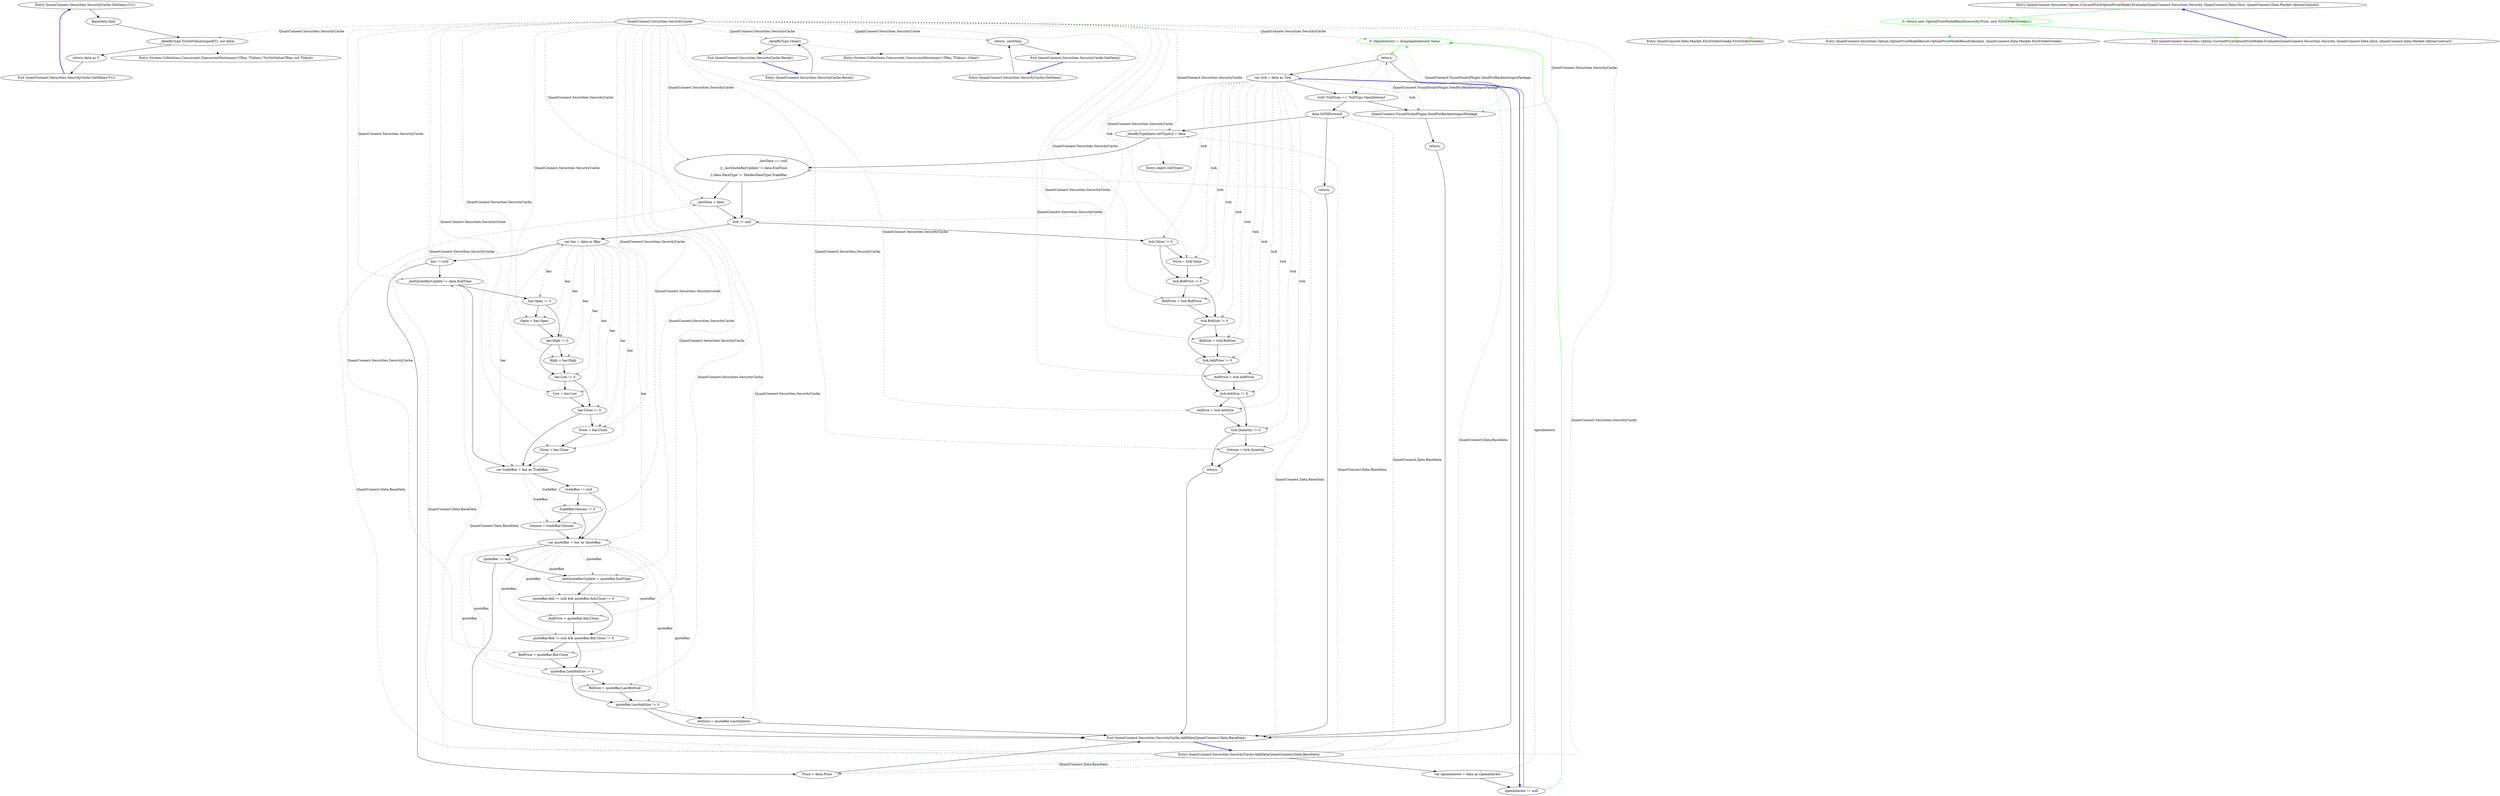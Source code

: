digraph  {
m2_61 [cluster="QuantConnect.Securities.SecurityCache.GetData<T>()", file="SendForBacktestingcsPackage.cs", label="Entry QuantConnect.Securities.SecurityCache.GetData<T>()", span="196-196"];
m2_62 [cluster="QuantConnect.Securities.SecurityCache.GetData<T>()", file="SendForBacktestingcsPackage.cs", label="BaseData data", span="199-199"];
m2_63 [cluster="QuantConnect.Securities.SecurityCache.GetData<T>()", file="SendForBacktestingcsPackage.cs", label="_dataByType.TryGetValue(typeof(T), out data)", span="200-200"];
m2_64 [cluster="QuantConnect.Securities.SecurityCache.GetData<T>()", file="SendForBacktestingcsPackage.cs", label="return data as T;", span="201-201"];
m2_65 [cluster="QuantConnect.Securities.SecurityCache.GetData<T>()", file="SendForBacktestingcsPackage.cs", label="Exit QuantConnect.Securities.SecurityCache.GetData<T>()", span="196-196"];
m2_2 [cluster="QuantConnect.Securities.SecurityCache.AddData(QuantConnect.Data.BaseData)", file="SendForBacktestingcsPackage.cs", label="openInterest != null", span="101-101"];
m2_3 [cluster="QuantConnect.Securities.SecurityCache.AddData(QuantConnect.Data.BaseData)", color=green, community=0, file="SendForBacktestingcsPackage.cs", label="0: OpenInterest = (long)openInterest.Value", span="103-103"];
m2_4 [cluster="QuantConnect.Securities.SecurityCache.AddData(QuantConnect.Data.BaseData)", file="SendForBacktestingcsPackage.cs", label="return;", span="104-104"];
m2_5 [cluster="QuantConnect.Securities.SecurityCache.AddData(QuantConnect.Data.BaseData)", file="SendForBacktestingcsPackage.cs", label="var tick = data as Tick", span="107-107"];
m2_6 [cluster="QuantConnect.Securities.SecurityCache.AddData(QuantConnect.Data.BaseData)", file="SendForBacktestingcsPackage.cs", label="tick?.TickType == TickType.OpenInterest", span="108-108"];
m2_57 [cluster="object.GetType()", file="SendForBacktestingcsPackage.cs", label="Entry object.GetType()", span="0-0"];
m2_67 [cluster="QuantConnect.Securities.SecurityCache.Reset()", file="SendForBacktestingcsPackage.cs", label="Entry QuantConnect.Securities.SecurityCache.Reset()", span="207-207"];
m2_68 [cluster="QuantConnect.Securities.SecurityCache.Reset()", file="SendForBacktestingcsPackage.cs", label="_dataByType.Clear()", span="209-209"];
m2_69 [cluster="QuantConnect.Securities.SecurityCache.Reset()", file="SendForBacktestingcsPackage.cs", label="Exit QuantConnect.Securities.SecurityCache.Reset()", span="207-207"];
m2_70 [cluster="System.Collections.Concurrent.ConcurrentDictionary<TKey, TValue>.Clear()", file="SendForBacktestingcsPackage.cs", label="Entry System.Collections.Concurrent.ConcurrentDictionary<TKey, TValue>.Clear()", span="0-0"];
m2_58 [cluster="QuantConnect.Securities.SecurityCache.GetData()", file="SendForBacktestingcsPackage.cs", label="Entry QuantConnect.Securities.SecurityCache.GetData()", span="186-186"];
m2_59 [cluster="QuantConnect.Securities.SecurityCache.GetData()", file="SendForBacktestingcsPackage.cs", label="return _lastData;", span="188-188"];
m2_60 [cluster="QuantConnect.Securities.SecurityCache.GetData()", file="SendForBacktestingcsPackage.cs", label="Exit QuantConnect.Securities.SecurityCache.GetData()", span="186-186"];
m2_0 [cluster="QuantConnect.Securities.SecurityCache.AddData(QuantConnect.Data.BaseData)", file="SendForBacktestingcsPackage.cs", label="Entry QuantConnect.Securities.SecurityCache.AddData(QuantConnect.Data.BaseData)", span="98-98"];
m2_1 [cluster="QuantConnect.Securities.SecurityCache.AddData(QuantConnect.Data.BaseData)", file="SendForBacktestingcsPackage.cs", label="var openInterest = data as OpenInterest", span="100-100"];
m2_9 [cluster="QuantConnect.Securities.SecurityCache.AddData(QuantConnect.Data.BaseData)", file="SendForBacktestingcsPackage.cs", label="data.IsFillForward", span="115-115"];
m2_11 [cluster="QuantConnect.Securities.SecurityCache.AddData(QuantConnect.Data.BaseData)", file="SendForBacktestingcsPackage.cs", label="_dataByType[data.GetType()] = data", span="118-118"];
m2_12 [cluster="QuantConnect.Securities.SecurityCache.AddData(QuantConnect.Data.BaseData)", file="SendForBacktestingcsPackage.cs", label="_lastData == null\r\n              || _lastQuoteBarUpdate != data.EndTime\r\n              || data.DataType != MarketDataType.TradeBar", span="123-125"];
m2_13 [cluster="QuantConnect.Securities.SecurityCache.AddData(QuantConnect.Data.BaseData)", file="SendForBacktestingcsPackage.cs", label="_lastData = data", span="127-127"];
m2_28 [cluster="QuantConnect.Securities.SecurityCache.AddData(QuantConnect.Data.BaseData)", file="SendForBacktestingcsPackage.cs", label="var bar = data as IBar", span="145-145"];
m2_30 [cluster="QuantConnect.Securities.SecurityCache.AddData(QuantConnect.Data.BaseData)", file="SendForBacktestingcsPackage.cs", label="_lastQuoteBarUpdate != data.EndTime", span="148-148"];
m2_55 [cluster="QuantConnect.Securities.SecurityCache.AddData(QuantConnect.Data.BaseData)", file="SendForBacktestingcsPackage.cs", label="Price = data.Price", span="178-178"];
m2_7 [cluster="QuantConnect.Securities.SecurityCache.AddData(QuantConnect.Data.BaseData)", file="SendForBacktestingcsPackage.cs", label="QuantConnect.VisualStudioPlugin.SendForBacktestingcsPackage", span=""];
m2_14 [cluster="QuantConnect.Securities.SecurityCache.AddData(QuantConnect.Data.BaseData)", file="SendForBacktestingcsPackage.cs", label="tick != null", span="130-130"];
m2_15 [cluster="QuantConnect.Securities.SecurityCache.AddData(QuantConnect.Data.BaseData)", file="SendForBacktestingcsPackage.cs", label="tick.Value != 0", span="132-132"];
m2_16 [cluster="QuantConnect.Securities.SecurityCache.AddData(QuantConnect.Data.BaseData)", file="SendForBacktestingcsPackage.cs", label="Price = tick.Value", span="132-132"];
m2_17 [cluster="QuantConnect.Securities.SecurityCache.AddData(QuantConnect.Data.BaseData)", file="SendForBacktestingcsPackage.cs", label="tick.BidPrice != 0", span="134-134"];
m2_18 [cluster="QuantConnect.Securities.SecurityCache.AddData(QuantConnect.Data.BaseData)", file="SendForBacktestingcsPackage.cs", label="BidPrice = tick.BidPrice", span="134-134"];
m2_19 [cluster="QuantConnect.Securities.SecurityCache.AddData(QuantConnect.Data.BaseData)", file="SendForBacktestingcsPackage.cs", label="tick.BidSize != 0", span="135-135"];
m2_20 [cluster="QuantConnect.Securities.SecurityCache.AddData(QuantConnect.Data.BaseData)", file="SendForBacktestingcsPackage.cs", label="BidSize = tick.BidSize", span="135-135"];
m2_21 [cluster="QuantConnect.Securities.SecurityCache.AddData(QuantConnect.Data.BaseData)", file="SendForBacktestingcsPackage.cs", label="tick.AskPrice != 0", span="137-137"];
m2_22 [cluster="QuantConnect.Securities.SecurityCache.AddData(QuantConnect.Data.BaseData)", file="SendForBacktestingcsPackage.cs", label="AskPrice = tick.AskPrice", span="137-137"];
m2_23 [cluster="QuantConnect.Securities.SecurityCache.AddData(QuantConnect.Data.BaseData)", file="SendForBacktestingcsPackage.cs", label="tick.AskSize != 0", span="138-138"];
m2_24 [cluster="QuantConnect.Securities.SecurityCache.AddData(QuantConnect.Data.BaseData)", file="SendForBacktestingcsPackage.cs", label="AskSize = tick.AskSize", span="138-138"];
m2_25 [cluster="QuantConnect.Securities.SecurityCache.AddData(QuantConnect.Data.BaseData)", file="SendForBacktestingcsPackage.cs", label="tick.Quantity != 0", span="140-140"];
m2_26 [cluster="QuantConnect.Securities.SecurityCache.AddData(QuantConnect.Data.BaseData)", file="SendForBacktestingcsPackage.cs", label="Volume = tick.Quantity", span="140-140"];
m2_8 [cluster="QuantConnect.Securities.SecurityCache.AddData(QuantConnect.Data.BaseData)", file="SendForBacktestingcsPackage.cs", label="return;", span="111-111"];
m2_10 [cluster="QuantConnect.Securities.SecurityCache.AddData(QuantConnect.Data.BaseData)", file="SendForBacktestingcsPackage.cs", label="return;", span="115-115"];
m2_27 [cluster="QuantConnect.Securities.SecurityCache.AddData(QuantConnect.Data.BaseData)", file="SendForBacktestingcsPackage.cs", label="return;", span="142-142"];
m2_29 [cluster="QuantConnect.Securities.SecurityCache.AddData(QuantConnect.Data.BaseData)", file="SendForBacktestingcsPackage.cs", label="bar != null", span="146-146"];
m2_31 [cluster="QuantConnect.Securities.SecurityCache.AddData(QuantConnect.Data.BaseData)", file="SendForBacktestingcsPackage.cs", label="bar.Open != 0", span="150-150"];
m2_32 [cluster="QuantConnect.Securities.SecurityCache.AddData(QuantConnect.Data.BaseData)", file="SendForBacktestingcsPackage.cs", label="Open = bar.Open", span="150-150"];
m2_33 [cluster="QuantConnect.Securities.SecurityCache.AddData(QuantConnect.Data.BaseData)", file="SendForBacktestingcsPackage.cs", label="bar.High != 0", span="151-151"];
m2_34 [cluster="QuantConnect.Securities.SecurityCache.AddData(QuantConnect.Data.BaseData)", file="SendForBacktestingcsPackage.cs", label="High = bar.High", span="151-151"];
m2_35 [cluster="QuantConnect.Securities.SecurityCache.AddData(QuantConnect.Data.BaseData)", file="SendForBacktestingcsPackage.cs", label="bar.Low != 0", span="152-152"];
m2_36 [cluster="QuantConnect.Securities.SecurityCache.AddData(QuantConnect.Data.BaseData)", file="SendForBacktestingcsPackage.cs", label="Low = bar.Low", span="152-152"];
m2_37 [cluster="QuantConnect.Securities.SecurityCache.AddData(QuantConnect.Data.BaseData)", file="SendForBacktestingcsPackage.cs", label="bar.Close != 0", span="153-153"];
m2_38 [cluster="QuantConnect.Securities.SecurityCache.AddData(QuantConnect.Data.BaseData)", file="SendForBacktestingcsPackage.cs", label="Price = bar.Close", span="155-155"];
m2_39 [cluster="QuantConnect.Securities.SecurityCache.AddData(QuantConnect.Data.BaseData)", file="SendForBacktestingcsPackage.cs", label="Close = bar.Close", span="156-156"];
m2_40 [cluster="QuantConnect.Securities.SecurityCache.AddData(QuantConnect.Data.BaseData)", file="SendForBacktestingcsPackage.cs", label="var tradeBar = bar as TradeBar", span="160-160"];
m2_44 [cluster="QuantConnect.Securities.SecurityCache.AddData(QuantConnect.Data.BaseData)", file="SendForBacktestingcsPackage.cs", label="var quoteBar = bar as QuoteBar", span="166-166"];
m2_41 [cluster="QuantConnect.Securities.SecurityCache.AddData(QuantConnect.Data.BaseData)", file="SendForBacktestingcsPackage.cs", label="tradeBar != null", span="161-161"];
m2_42 [cluster="QuantConnect.Securities.SecurityCache.AddData(QuantConnect.Data.BaseData)", file="SendForBacktestingcsPackage.cs", label="tradeBar.Volume != 0", span="163-163"];
m2_43 [cluster="QuantConnect.Securities.SecurityCache.AddData(QuantConnect.Data.BaseData)", file="SendForBacktestingcsPackage.cs", label="Volume = tradeBar.Volume", span="163-163"];
m2_45 [cluster="QuantConnect.Securities.SecurityCache.AddData(QuantConnect.Data.BaseData)", file="SendForBacktestingcsPackage.cs", label="quoteBar != null", span="167-167"];
m2_46 [cluster="QuantConnect.Securities.SecurityCache.AddData(QuantConnect.Data.BaseData)", file="SendForBacktestingcsPackage.cs", label="_lastQuoteBarUpdate = quoteBar.EndTime", span="169-169"];
m2_47 [cluster="QuantConnect.Securities.SecurityCache.AddData(QuantConnect.Data.BaseData)", file="SendForBacktestingcsPackage.cs", label="quoteBar.Ask != null && quoteBar.Ask.Close != 0", span="170-170"];
m2_48 [cluster="QuantConnect.Securities.SecurityCache.AddData(QuantConnect.Data.BaseData)", file="SendForBacktestingcsPackage.cs", label="AskPrice = quoteBar.Ask.Close", span="170-170"];
m2_49 [cluster="QuantConnect.Securities.SecurityCache.AddData(QuantConnect.Data.BaseData)", file="SendForBacktestingcsPackage.cs", label="quoteBar.Bid != null && quoteBar.Bid.Close != 0", span="171-171"];
m2_50 [cluster="QuantConnect.Securities.SecurityCache.AddData(QuantConnect.Data.BaseData)", file="SendForBacktestingcsPackage.cs", label="BidPrice = quoteBar.Bid.Close", span="171-171"];
m2_51 [cluster="QuantConnect.Securities.SecurityCache.AddData(QuantConnect.Data.BaseData)", file="SendForBacktestingcsPackage.cs", label="quoteBar.LastBidSize != 0", span="172-172"];
m2_52 [cluster="QuantConnect.Securities.SecurityCache.AddData(QuantConnect.Data.BaseData)", file="SendForBacktestingcsPackage.cs", label="BidSize = quoteBar.LastBidSize", span="172-172"];
m2_53 [cluster="QuantConnect.Securities.SecurityCache.AddData(QuantConnect.Data.BaseData)", file="SendForBacktestingcsPackage.cs", label="quoteBar.LastAskSize != 0", span="173-173"];
m2_54 [cluster="QuantConnect.Securities.SecurityCache.AddData(QuantConnect.Data.BaseData)", file="SendForBacktestingcsPackage.cs", label="AskSize = quoteBar.LastAskSize", span="173-173"];
m2_56 [cluster="QuantConnect.Securities.SecurityCache.AddData(QuantConnect.Data.BaseData)", file="SendForBacktestingcsPackage.cs", label="Exit QuantConnect.Securities.SecurityCache.AddData(QuantConnect.Data.BaseData)", span="98-98"];
m2_66 [cluster="System.Collections.Concurrent.ConcurrentDictionary<TKey, TValue>.TryGetValue(TKey, out TValue)", file="SendForBacktestingcsPackage.cs", label="Entry System.Collections.Concurrent.ConcurrentDictionary<TKey, TValue>.TryGetValue(TKey, out TValue)", span="0-0"];
m2_71 [file="SendForBacktestingcsPackage.cs", label="QuantConnect.Securities.SecurityCache", span=""];
m3_0 [cluster="QuantConnect.Securities.Option.CurrentPriceOptionPriceModel.Evaluate(QuantConnect.Securities.Security, QuantConnect.Data.Slice, QuantConnect.Data.Market.OptionContract)", file="SolutionExplorerMenuCommand.cs", label="Entry QuantConnect.Securities.Option.CurrentPriceOptionPriceModel.Evaluate(QuantConnect.Securities.Security, QuantConnect.Data.Slice, QuantConnect.Data.Market.OptionContract)", span="37-37"];
m3_1 [cluster="QuantConnect.Securities.Option.CurrentPriceOptionPriceModel.Evaluate(QuantConnect.Securities.Security, QuantConnect.Data.Slice, QuantConnect.Data.Market.OptionContract)", color=green, community=0, file="SolutionExplorerMenuCommand.cs", label="0: return new OptionPriceModelResult(security.Price, new FirstOrderGreeks());", span="39-39"];
m3_2 [cluster="QuantConnect.Securities.Option.CurrentPriceOptionPriceModel.Evaluate(QuantConnect.Securities.Security, QuantConnect.Data.Slice, QuantConnect.Data.Market.OptionContract)", file="SolutionExplorerMenuCommand.cs", label="Exit QuantConnect.Securities.Option.CurrentPriceOptionPriceModel.Evaluate(QuantConnect.Securities.Security, QuantConnect.Data.Slice, QuantConnect.Data.Market.OptionContract)", span="37-37"];
m3_4 [cluster="QuantConnect.Data.Market.FirstOrderGreeks.FirstOrderGreeks()", file="SolutionExplorerMenuCommand.cs", label="Entry QuantConnect.Data.Market.FirstOrderGreeks.FirstOrderGreeks()", span="89-89"];
m3_3 [cluster="QuantConnect.Securities.Option.OptionPriceModelResult.OptionPriceModelResult(decimal, QuantConnect.Data.Market.FirstOrderGreeks)", file="SolutionExplorerMenuCommand.cs", label="Entry QuantConnect.Securities.Option.OptionPriceModelResult.OptionPriceModelResult(decimal, QuantConnect.Data.Market.FirstOrderGreeks)", span="45-45"];
m2_61 -> m2_62  [key=0, style=solid];
m2_62 -> m2_63  [key=0, style=solid];
m2_63 -> m2_64  [key=0, style=solid];
m2_63 -> m2_66  [key=2, style=dotted];
m2_64 -> m2_65  [key=0, style=solid];
m2_65 -> m2_61  [color=blue, key=0, style=bold];
m2_2 -> m2_3  [color=green, key=0, style=solid];
m2_2 -> m2_5  [key=0, style=solid];
m2_3 -> m2_4  [color=green, key=0, style=solid];
m2_3 -> m2_6  [color=green, key=2, style=dotted];
m2_4 -> m2_5  [key=0, style=solid];
m2_4 -> m2_6  [key=2, style=dotted];
m2_4 -> m2_56  [key=0, style=solid];
m2_5 -> m2_2  [color=blue, key=0, style=bold];
m2_5 -> m2_6  [key=0, style=solid];
m2_5 -> m2_7  [color=darkseagreen4, key=1, label=tick, style=dashed];
m2_5 -> m2_14  [color=darkseagreen4, key=1, label=tick, style=dashed];
m2_5 -> m2_15  [color=darkseagreen4, key=1, label=tick, style=dashed];
m2_5 -> m2_16  [color=darkseagreen4, key=1, label=tick, style=dashed];
m2_5 -> m2_17  [color=darkseagreen4, key=1, label=tick, style=dashed];
m2_5 -> m2_18  [color=darkseagreen4, key=1, label=tick, style=dashed];
m2_5 -> m2_19  [color=darkseagreen4, key=1, label=tick, style=dashed];
m2_5 -> m2_20  [color=darkseagreen4, key=1, label=tick, style=dashed];
m2_5 -> m2_21  [color=darkseagreen4, key=1, label=tick, style=dashed];
m2_5 -> m2_22  [color=darkseagreen4, key=1, label=tick, style=dashed];
m2_5 -> m2_23  [color=darkseagreen4, key=1, label=tick, style=dashed];
m2_5 -> m2_24  [color=darkseagreen4, key=1, label=tick, style=dashed];
m2_5 -> m2_25  [color=darkseagreen4, key=1, label=tick, style=dashed];
m2_5 -> m2_26  [color=darkseagreen4, key=1, label=tick, style=dashed];
m2_6 -> m2_7  [key=0, style=solid];
m2_6 -> m2_9  [key=0, style=solid];
m2_67 -> m2_68  [key=0, style=solid];
m2_68 -> m2_69  [key=0, style=solid];
m2_68 -> m2_70  [key=2, style=dotted];
m2_69 -> m2_67  [color=blue, key=0, style=bold];
m2_58 -> m2_59  [key=0, style=solid];
m2_59 -> m2_60  [key=0, style=solid];
m2_60 -> m2_58  [color=blue, key=0, style=bold];
m2_0 -> m2_1  [key=0, style=solid];
m2_0 -> m2_5  [color=darkseagreen4, key=1, label="QuantConnect.Data.BaseData", style=dashed];
m2_0 -> m2_9  [color=darkseagreen4, key=1, label="QuantConnect.Data.BaseData", style=dashed];
m2_0 -> m2_11  [color=darkseagreen4, key=1, label="QuantConnect.Data.BaseData", style=dashed];
m2_0 -> m2_12  [color=darkseagreen4, key=1, label="QuantConnect.Data.BaseData", style=dashed];
m2_0 -> m2_13  [color=darkseagreen4, key=1, label="QuantConnect.Data.BaseData", style=dashed];
m2_0 -> m2_28  [color=darkseagreen4, key=1, label="QuantConnect.Data.BaseData", style=dashed];
m2_0 -> m2_30  [color=darkseagreen4, key=1, label="QuantConnect.Data.BaseData", style=dashed];
m2_0 -> m2_55  [color=darkseagreen4, key=1, label="QuantConnect.Data.BaseData", style=dashed];
m2_1 -> m2_2  [key=0, style=solid];
m2_1 -> m2_3  [color=darkseagreen4, key=1, label=openInterest, style=dashed];
m2_9 -> m2_10  [key=0, style=solid];
m2_9 -> m2_11  [key=0, style=solid];
m2_11 -> m2_12  [key=0, style=solid];
m2_11 -> m2_57  [key=2, style=dotted];
m2_12 -> m2_13  [key=0, style=solid];
m2_12 -> m2_14  [key=0, style=solid];
m2_13 -> m2_14  [key=0, style=solid];
m2_28 -> m2_29  [key=0, style=solid];
m2_28 -> m2_31  [color=darkseagreen4, key=1, label=bar, style=dashed];
m2_28 -> m2_32  [color=darkseagreen4, key=1, label=bar, style=dashed];
m2_28 -> m2_33  [color=darkseagreen4, key=1, label=bar, style=dashed];
m2_28 -> m2_34  [color=darkseagreen4, key=1, label=bar, style=dashed];
m2_28 -> m2_35  [color=darkseagreen4, key=1, label=bar, style=dashed];
m2_28 -> m2_36  [color=darkseagreen4, key=1, label=bar, style=dashed];
m2_28 -> m2_37  [color=darkseagreen4, key=1, label=bar, style=dashed];
m2_28 -> m2_38  [color=darkseagreen4, key=1, label=bar, style=dashed];
m2_28 -> m2_39  [color=darkseagreen4, key=1, label=bar, style=dashed];
m2_28 -> m2_40  [color=darkseagreen4, key=1, label=bar, style=dashed];
m2_28 -> m2_44  [color=darkseagreen4, key=1, label=bar, style=dashed];
m2_30 -> m2_31  [key=0, style=solid];
m2_30 -> m2_40  [key=0, style=solid];
m2_55 -> m2_56  [key=0, style=solid];
m2_7 -> m2_8  [key=0, style=solid];
m2_7 -> m2_3  [color=green, key=1, label="QuantConnect.VisualStudioPlugin.SendForBacktestingcsPackage", style=dashed];
m2_7 -> m2_4  [color=darkseagreen4, key=1, label="QuantConnect.VisualStudioPlugin.SendForBacktestingcsPackage", style=dashed];
m2_14 -> m2_15  [key=0, style=solid];
m2_14 -> m2_28  [key=0, style=solid];
m2_15 -> m2_16  [key=0, style=solid];
m2_15 -> m2_17  [key=0, style=solid];
m2_16 -> m2_17  [key=0, style=solid];
m2_17 -> m2_18  [key=0, style=solid];
m2_17 -> m2_19  [key=0, style=solid];
m2_18 -> m2_19  [key=0, style=solid];
m2_19 -> m2_20  [key=0, style=solid];
m2_19 -> m2_21  [key=0, style=solid];
m2_20 -> m2_21  [key=0, style=solid];
m2_21 -> m2_22  [key=0, style=solid];
m2_21 -> m2_23  [key=0, style=solid];
m2_22 -> m2_23  [key=0, style=solid];
m2_23 -> m2_24  [key=0, style=solid];
m2_23 -> m2_25  [key=0, style=solid];
m2_24 -> m2_25  [key=0, style=solid];
m2_25 -> m2_26  [key=0, style=solid];
m2_25 -> m2_27  [key=0, style=solid];
m2_26 -> m2_27  [key=0, style=solid];
m2_8 -> m2_56  [key=0, style=solid];
m2_10 -> m2_56  [key=0, style=solid];
m2_27 -> m2_56  [key=0, style=solid];
m2_29 -> m2_30  [key=0, style=solid];
m2_29 -> m2_55  [key=0, style=solid];
m2_31 -> m2_32  [key=0, style=solid];
m2_31 -> m2_33  [key=0, style=solid];
m2_32 -> m2_33  [key=0, style=solid];
m2_33 -> m2_34  [key=0, style=solid];
m2_33 -> m2_35  [key=0, style=solid];
m2_34 -> m2_35  [key=0, style=solid];
m2_35 -> m2_36  [key=0, style=solid];
m2_35 -> m2_37  [key=0, style=solid];
m2_36 -> m2_37  [key=0, style=solid];
m2_37 -> m2_38  [key=0, style=solid];
m2_37 -> m2_40  [key=0, style=solid];
m2_38 -> m2_39  [key=0, style=solid];
m2_39 -> m2_40  [key=0, style=solid];
m2_40 -> m2_41  [key=0, style=solid];
m2_40 -> m2_42  [color=darkseagreen4, key=1, label=tradeBar, style=dashed];
m2_40 -> m2_43  [color=darkseagreen4, key=1, label=tradeBar, style=dashed];
m2_44 -> m2_45  [key=0, style=solid];
m2_44 -> m2_46  [color=darkseagreen4, key=1, label=quoteBar, style=dashed];
m2_44 -> m2_47  [color=darkseagreen4, key=1, label=quoteBar, style=dashed];
m2_44 -> m2_48  [color=darkseagreen4, key=1, label=quoteBar, style=dashed];
m2_44 -> m2_49  [color=darkseagreen4, key=1, label=quoteBar, style=dashed];
m2_44 -> m2_50  [color=darkseagreen4, key=1, label=quoteBar, style=dashed];
m2_44 -> m2_51  [color=darkseagreen4, key=1, label=quoteBar, style=dashed];
m2_44 -> m2_52  [color=darkseagreen4, key=1, label=quoteBar, style=dashed];
m2_44 -> m2_53  [color=darkseagreen4, key=1, label=quoteBar, style=dashed];
m2_44 -> m2_54  [color=darkseagreen4, key=1, label=quoteBar, style=dashed];
m2_41 -> m2_42  [key=0, style=solid];
m2_41 -> m2_44  [key=0, style=solid];
m2_42 -> m2_43  [key=0, style=solid];
m2_42 -> m2_44  [key=0, style=solid];
m2_43 -> m2_44  [key=0, style=solid];
m2_45 -> m2_46  [key=0, style=solid];
m2_45 -> m2_56  [key=0, style=solid];
m2_46 -> m2_47  [key=0, style=solid];
m2_47 -> m2_48  [key=0, style=solid];
m2_47 -> m2_49  [key=0, style=solid];
m2_48 -> m2_49  [key=0, style=solid];
m2_49 -> m2_50  [key=0, style=solid];
m2_49 -> m2_51  [key=0, style=solid];
m2_50 -> m2_51  [key=0, style=solid];
m2_51 -> m2_52  [key=0, style=solid];
m2_51 -> m2_53  [key=0, style=solid];
m2_52 -> m2_53  [key=0, style=solid];
m2_53 -> m2_54  [key=0, style=solid];
m2_53 -> m2_56  [key=0, style=solid];
m2_54 -> m2_56  [key=0, style=solid];
m2_56 -> m2_0  [color=blue, key=0, style=bold];
m2_71 -> m2_3  [color=darkseagreen4, key=1, label="QuantConnect.Securities.SecurityCache", style=dashed];
m2_71 -> m2_7  [color=darkseagreen4, key=1, label="QuantConnect.Securities.SecurityCache", style=dashed];
m2_71 -> m2_11  [color=darkseagreen4, key=1, label="QuantConnect.Securities.SecurityCache", style=dashed];
m2_71 -> m2_12  [color=darkseagreen4, key=1, label="QuantConnect.Securities.SecurityCache", style=dashed];
m2_71 -> m2_13  [color=darkseagreen4, key=1, label="QuantConnect.Securities.SecurityCache", style=dashed];
m2_71 -> m2_16  [color=darkseagreen4, key=1, label="QuantConnect.Securities.SecurityCache", style=dashed];
m2_71 -> m2_18  [color=darkseagreen4, key=1, label="QuantConnect.Securities.SecurityCache", style=dashed];
m2_71 -> m2_20  [color=darkseagreen4, key=1, label="QuantConnect.Securities.SecurityCache", style=dashed];
m2_71 -> m2_22  [color=darkseagreen4, key=1, label="QuantConnect.Securities.SecurityCache", style=dashed];
m2_71 -> m2_24  [color=darkseagreen4, key=1, label="QuantConnect.Securities.SecurityCache", style=dashed];
m2_71 -> m2_26  [color=darkseagreen4, key=1, label="QuantConnect.Securities.SecurityCache", style=dashed];
m2_71 -> m2_30  [color=darkseagreen4, key=1, label="QuantConnect.Securities.SecurityCache", style=dashed];
m2_71 -> m2_32  [color=darkseagreen4, key=1, label="QuantConnect.Securities.SecurityCache", style=dashed];
m2_71 -> m2_34  [color=darkseagreen4, key=1, label="QuantConnect.Securities.SecurityCache", style=dashed];
m2_71 -> m2_36  [color=darkseagreen4, key=1, label="QuantConnect.Securities.SecurityCache", style=dashed];
m2_71 -> m2_38  [color=darkseagreen4, key=1, label="QuantConnect.Securities.SecurityCache", style=dashed];
m2_71 -> m2_39  [color=darkseagreen4, key=1, label="QuantConnect.Securities.SecurityCache", style=dashed];
m2_71 -> m2_43  [color=darkseagreen4, key=1, label="QuantConnect.Securities.SecurityCache", style=dashed];
m2_71 -> m2_46  [color=darkseagreen4, key=1, label="QuantConnect.Securities.SecurityCache", style=dashed];
m2_71 -> m2_48  [color=darkseagreen4, key=1, label="QuantConnect.Securities.SecurityCache", style=dashed];
m2_71 -> m2_50  [color=darkseagreen4, key=1, label="QuantConnect.Securities.SecurityCache", style=dashed];
m2_71 -> m2_52  [color=darkseagreen4, key=1, label="QuantConnect.Securities.SecurityCache", style=dashed];
m2_71 -> m2_54  [color=darkseagreen4, key=1, label="QuantConnect.Securities.SecurityCache", style=dashed];
m2_71 -> m2_55  [color=darkseagreen4, key=1, label="QuantConnect.Securities.SecurityCache", style=dashed];
m2_71 -> m2_59  [color=darkseagreen4, key=1, label="QuantConnect.Securities.SecurityCache", style=dashed];
m2_71 -> m2_63  [color=darkseagreen4, key=1, label="QuantConnect.Securities.SecurityCache", style=dashed];
m2_71 -> m2_68  [color=darkseagreen4, key=1, label="QuantConnect.Securities.SecurityCache", style=dashed];
m3_0 -> m3_1  [color=green, key=0, style=solid];
m3_1 -> m3_2  [color=green, key=0, style=solid];
m3_1 -> m3_3  [color=green, key=2, style=dotted];
m3_1 -> m3_4  [color=green, key=2, style=dotted];
m3_2 -> m3_0  [color=blue, key=0, style=bold];
}
